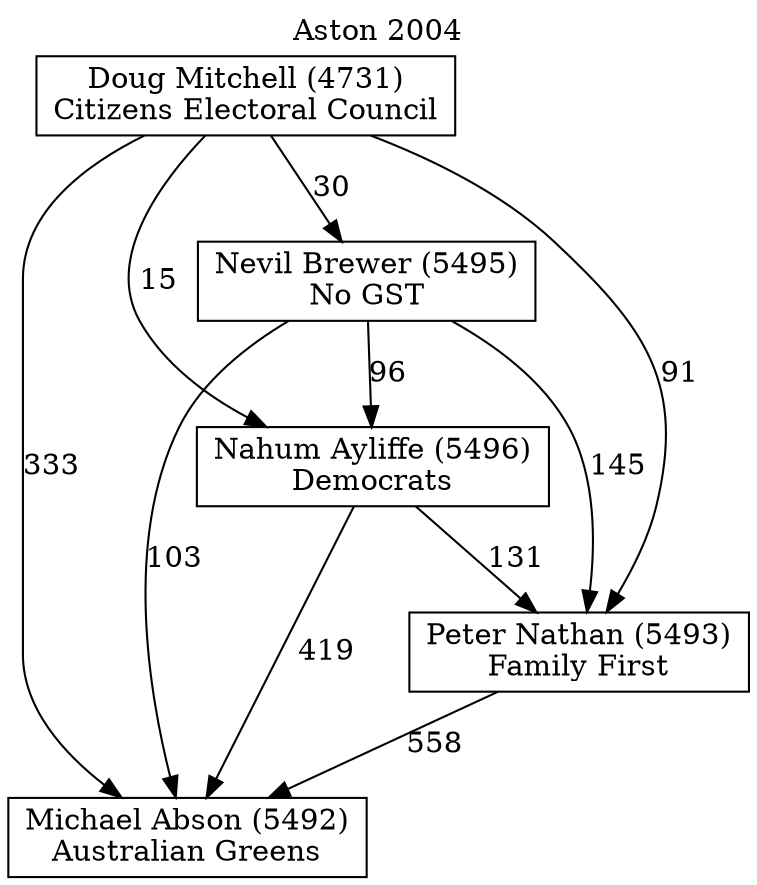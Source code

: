 // House preference flow
digraph "Michael Abson (5492)_Aston_2004" {
	graph [label="Aston 2004" labelloc=t mclimit=10]
	node [shape=box]
	"Doug Mitchell (4731)" [label="Doug Mitchell (4731)
Citizens Electoral Council"]
	"Michael Abson (5492)" [label="Michael Abson (5492)
Australian Greens"]
	"Nahum Ayliffe (5496)" [label="Nahum Ayliffe (5496)
Democrats"]
	"Nevil Brewer (5495)" [label="Nevil Brewer (5495)
No GST"]
	"Peter Nathan (5493)" [label="Peter Nathan (5493)
Family First"]
	"Doug Mitchell (4731)" -> "Michael Abson (5492)" [label=333]
	"Doug Mitchell (4731)" -> "Nahum Ayliffe (5496)" [label=15]
	"Doug Mitchell (4731)" -> "Nevil Brewer (5495)" [label=30]
	"Doug Mitchell (4731)" -> "Peter Nathan (5493)" [label=91]
	"Nahum Ayliffe (5496)" -> "Michael Abson (5492)" [label=419]
	"Nahum Ayliffe (5496)" -> "Peter Nathan (5493)" [label=131]
	"Nevil Brewer (5495)" -> "Michael Abson (5492)" [label=103]
	"Nevil Brewer (5495)" -> "Nahum Ayliffe (5496)" [label=96]
	"Nevil Brewer (5495)" -> "Peter Nathan (5493)" [label=145]
	"Peter Nathan (5493)" -> "Michael Abson (5492)" [label=558]
}
